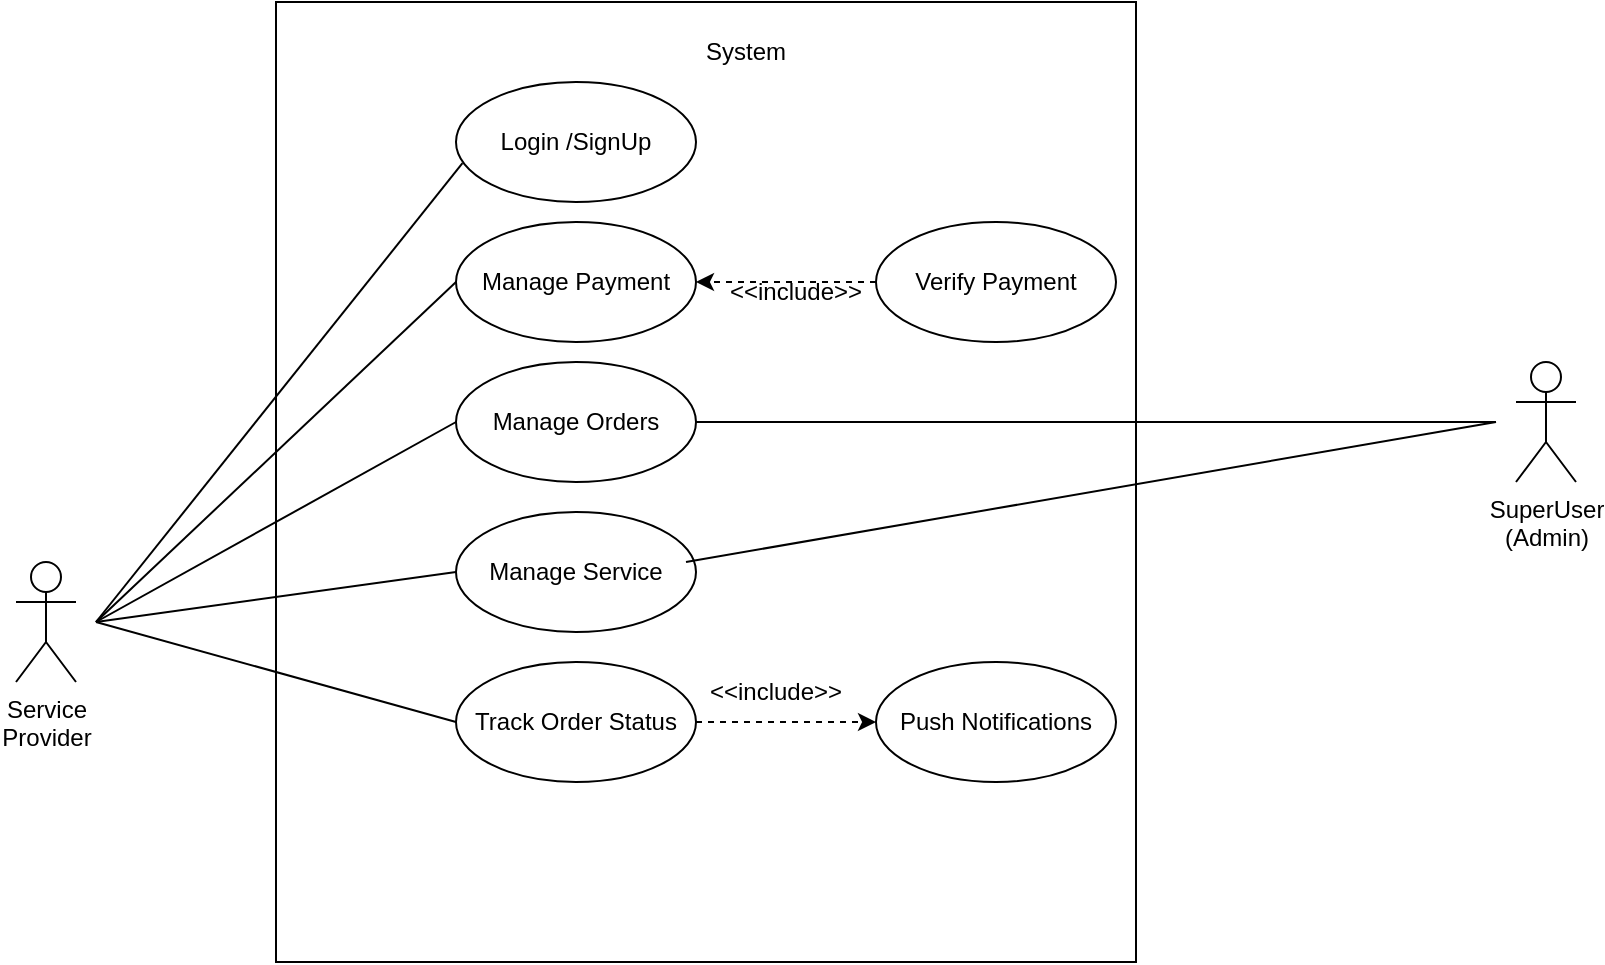 <mxfile version="15.5.9"><diagram id="N4UVsTXEvMcx2Pgry4s2" name="Page-1"><mxGraphModel dx="1038" dy="1651" grid="1" gridSize="10" guides="1" tooltips="1" connect="1" arrows="1" fold="1" page="1" pageScale="1" pageWidth="850" pageHeight="1100" math="0" shadow="0"><root><mxCell id="0"/><mxCell id="1" parent="0"/><mxCell id="JxAD50V75-pgLH6CoVUv-22" value="" style="rounded=0;whiteSpace=wrap;html=1;" vertex="1" parent="1"><mxGeometry x="160" y="-30" width="430" height="480" as="geometry"/></mxCell><mxCell id="JxAD50V75-pgLH6CoVUv-25" value="SuperUser&lt;br&gt;(Admin)" style="shape=umlActor;verticalLabelPosition=bottom;verticalAlign=top;html=1;outlineConnect=0;" vertex="1" parent="1"><mxGeometry x="780" y="150" width="30" height="60" as="geometry"/></mxCell><mxCell id="JxAD50V75-pgLH6CoVUv-42" value="Service&lt;br&gt;Provider" style="shape=umlActor;verticalLabelPosition=bottom;verticalAlign=top;html=1;outlineConnect=0;" vertex="1" parent="1"><mxGeometry x="30" y="250" width="30" height="60" as="geometry"/></mxCell><mxCell id="JxAD50V75-pgLH6CoVUv-43" value="" style="endArrow=none;html=1;rounded=0;exitX=0.027;exitY=0.677;exitDx=0;exitDy=0;exitPerimeter=0;" edge="1" parent="1" source="TbkQrCbqSui0Ju5sNmlp-1"><mxGeometry x="30" y="-20" width="50" height="50" as="geometry"><mxPoint x="320" y="210" as="sourcePoint"/><mxPoint x="70" y="280" as="targetPoint"/></mxGeometry></mxCell><mxCell id="JxAD50V75-pgLH6CoVUv-44" value="" style="endArrow=none;html=1;rounded=0;exitX=0;exitY=0.5;exitDx=0;exitDy=0;" edge="1" parent="1" source="JxAD50V75-pgLH6CoVUv-1"><mxGeometry x="30" y="-20" width="50" height="50" as="geometry"><mxPoint x="263.24" y="60.62" as="sourcePoint"/><mxPoint x="70" y="280" as="targetPoint"/></mxGeometry></mxCell><mxCell id="JxAD50V75-pgLH6CoVUv-48" value="" style="endArrow=none;html=1;rounded=0;exitX=0;exitY=0.5;exitDx=0;exitDy=0;" edge="1" parent="1" source="JxAD50V75-pgLH6CoVUv-4"><mxGeometry x="30" y="-20" width="50" height="50" as="geometry"><mxPoint x="303.24" y="100.62" as="sourcePoint"/><mxPoint x="70" y="280" as="targetPoint"/></mxGeometry></mxCell><mxCell id="JxAD50V75-pgLH6CoVUv-49" value="" style="endArrow=none;html=1;rounded=0;exitX=0;exitY=0.5;exitDx=0;exitDy=0;" edge="1" parent="1" source="JxAD50V75-pgLH6CoVUv-5"><mxGeometry x="30" y="-20" width="50" height="50" as="geometry"><mxPoint x="313.24" y="110.62" as="sourcePoint"/><mxPoint x="70" y="280" as="targetPoint"/></mxGeometry></mxCell><mxCell id="JxAD50V75-pgLH6CoVUv-50" value="" style="endArrow=none;html=1;rounded=0;exitX=0;exitY=0.5;exitDx=0;exitDy=0;" edge="1" parent="1" source="JxAD50V75-pgLH6CoVUv-8"><mxGeometry x="30" y="-20" width="50" height="50" as="geometry"><mxPoint x="323.24" y="120.62" as="sourcePoint"/><mxPoint x="70" y="280" as="targetPoint"/></mxGeometry></mxCell><mxCell id="TbkQrCbqSui0Ju5sNmlp-1" value="Login /SignUp" style="ellipse;whiteSpace=wrap;html=1;" parent="1" vertex="1"><mxGeometry x="250" y="10" width="120" height="60" as="geometry"/></mxCell><mxCell id="JxAD50V75-pgLH6CoVUv-1" value="Manage Payment" style="ellipse;whiteSpace=wrap;html=1;" vertex="1" parent="1"><mxGeometry x="250" y="80" width="120" height="60" as="geometry"/></mxCell><mxCell id="JxAD50V75-pgLH6CoVUv-4" value="Manage Orders" style="ellipse;whiteSpace=wrap;html=1;" vertex="1" parent="1"><mxGeometry x="250" y="150" width="120" height="60" as="geometry"/></mxCell><mxCell id="JxAD50V75-pgLH6CoVUv-5" value="Track Order Status" style="ellipse;whiteSpace=wrap;html=1;" vertex="1" parent="1"><mxGeometry x="250" y="300" width="120" height="60" as="geometry"/></mxCell><mxCell id="JxAD50V75-pgLH6CoVUv-8" value="Manage Service" style="ellipse;whiteSpace=wrap;html=1;" vertex="1" parent="1"><mxGeometry x="250" y="225" width="120" height="60" as="geometry"/></mxCell><mxCell id="JxAD50V75-pgLH6CoVUv-14" style="edgeStyle=orthogonalEdgeStyle;rounded=0;orthogonalLoop=1;jettySize=auto;html=1;dashed=1;" edge="1" parent="1" source="JxAD50V75-pgLH6CoVUv-9" target="JxAD50V75-pgLH6CoVUv-1"><mxGeometry x="180" y="-20" as="geometry"/></mxCell><mxCell id="JxAD50V75-pgLH6CoVUv-9" value="Verify Payment" style="ellipse;whiteSpace=wrap;html=1;" vertex="1" parent="1"><mxGeometry x="460" y="80" width="120" height="60" as="geometry"/></mxCell><mxCell id="JxAD50V75-pgLH6CoVUv-12" value="Push Notifications" style="ellipse;whiteSpace=wrap;html=1;" vertex="1" parent="1"><mxGeometry x="460" y="300" width="120" height="60" as="geometry"/></mxCell><mxCell id="JxAD50V75-pgLH6CoVUv-19" style="edgeStyle=orthogonalEdgeStyle;rounded=0;orthogonalLoop=1;jettySize=auto;html=1;dashed=1;" edge="1" parent="1" source="JxAD50V75-pgLH6CoVUv-5" target="JxAD50V75-pgLH6CoVUv-12"><mxGeometry x="180" y="-20" as="geometry"><mxPoint x="430" y="390" as="targetPoint"/></mxGeometry></mxCell><mxCell id="JxAD50V75-pgLH6CoVUv-15" value="&amp;lt;&amp;lt;include&amp;gt;&amp;gt;" style="text;html=1;strokeColor=none;fillColor=none;align=center;verticalAlign=middle;whiteSpace=wrap;rounded=0;" vertex="1" parent="1"><mxGeometry x="390" y="100" width="60" height="30" as="geometry"/></mxCell><mxCell id="JxAD50V75-pgLH6CoVUv-20" value="&amp;lt;&amp;lt;include&amp;gt;&amp;gt;" style="text;html=1;strokeColor=none;fillColor=none;align=center;verticalAlign=middle;whiteSpace=wrap;rounded=0;" vertex="1" parent="1"><mxGeometry x="380" y="300" width="60" height="30" as="geometry"/></mxCell><mxCell id="JxAD50V75-pgLH6CoVUv-23" value="System" style="text;html=1;strokeColor=none;fillColor=none;align=center;verticalAlign=middle;whiteSpace=wrap;rounded=0;" vertex="1" parent="1"><mxGeometry x="365" y="-20" width="60" height="30" as="geometry"/></mxCell><mxCell id="JxAD50V75-pgLH6CoVUv-62" value="" style="endArrow=none;html=1;rounded=0;" edge="1" parent="1"><mxGeometry width="50" height="50" relative="1" as="geometry"><mxPoint x="365" y="250" as="sourcePoint"/><mxPoint x="770" y="180" as="targetPoint"/><Array as="points"/></mxGeometry></mxCell><mxCell id="JxAD50V75-pgLH6CoVUv-63" value="" style="endArrow=none;html=1;rounded=0;entryX=1;entryY=0.5;entryDx=0;entryDy=0;" edge="1" parent="1" target="JxAD50V75-pgLH6CoVUv-4"><mxGeometry width="50" height="50" relative="1" as="geometry"><mxPoint x="770" y="180" as="sourcePoint"/><mxPoint x="780" y="190" as="targetPoint"/></mxGeometry></mxCell></root></mxGraphModel></diagram></mxfile>